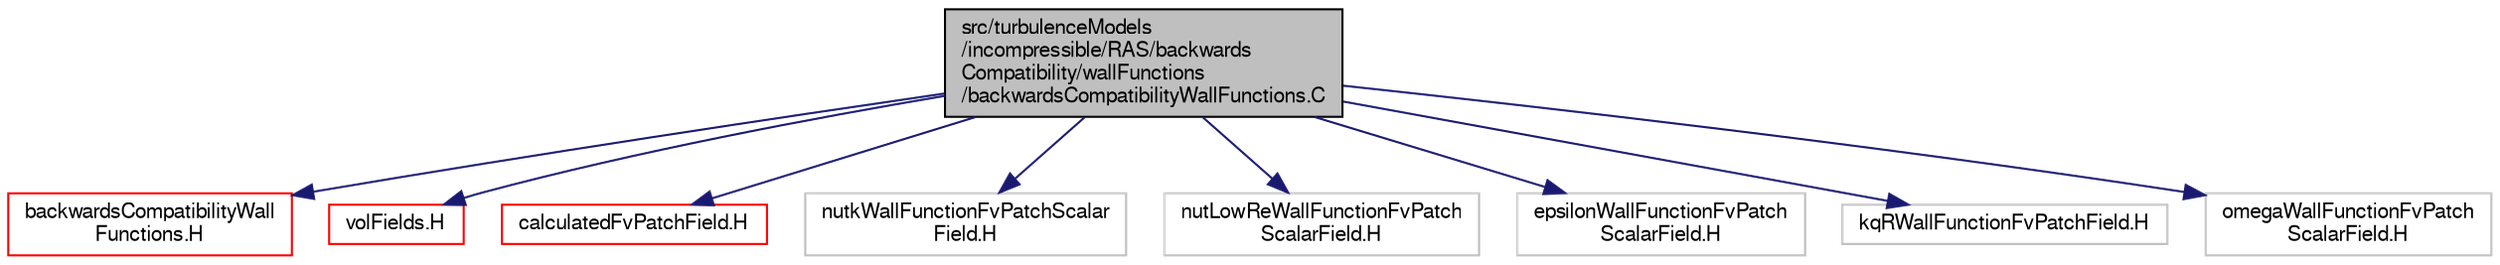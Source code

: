 digraph "src/turbulenceModels/incompressible/RAS/backwardsCompatibility/wallFunctions/backwardsCompatibilityWallFunctions.C"
{
  bgcolor="transparent";
  edge [fontname="FreeSans",fontsize="10",labelfontname="FreeSans",labelfontsize="10"];
  node [fontname="FreeSans",fontsize="10",shape=record];
  Node0 [label="src/turbulenceModels\l/incompressible/RAS/backwards\lCompatibility/wallFunctions\l/backwardsCompatibilityWallFunctions.C",height=0.2,width=0.4,color="black", fillcolor="grey75", style="filled", fontcolor="black"];
  Node0 -> Node1 [color="midnightblue",fontsize="10",style="solid",fontname="FreeSans"];
  Node1 [label="backwardsCompatibilityWall\lFunctions.H",height=0.2,width=0.4,color="red",URL="$a39920.html"];
  Node0 -> Node269 [color="midnightblue",fontsize="10",style="solid",fontname="FreeSans"];
  Node269 [label="volFields.H",height=0.2,width=0.4,color="red",URL="$a02750.html"];
  Node0 -> Node300 [color="midnightblue",fontsize="10",style="solid",fontname="FreeSans"];
  Node300 [label="calculatedFvPatchField.H",height=0.2,width=0.4,color="red",URL="$a01418.html"];
  Node0 -> Node301 [color="midnightblue",fontsize="10",style="solid",fontname="FreeSans"];
  Node301 [label="nutkWallFunctionFvPatchScalar\lField.H",height=0.2,width=0.4,color="grey75"];
  Node0 -> Node302 [color="midnightblue",fontsize="10",style="solid",fontname="FreeSans"];
  Node302 [label="nutLowReWallFunctionFvPatch\lScalarField.H",height=0.2,width=0.4,color="grey75"];
  Node0 -> Node303 [color="midnightblue",fontsize="10",style="solid",fontname="FreeSans"];
  Node303 [label="epsilonWallFunctionFvPatch\lScalarField.H",height=0.2,width=0.4,color="grey75"];
  Node0 -> Node304 [color="midnightblue",fontsize="10",style="solid",fontname="FreeSans"];
  Node304 [label="kqRWallFunctionFvPatchField.H",height=0.2,width=0.4,color="grey75"];
  Node0 -> Node305 [color="midnightblue",fontsize="10",style="solid",fontname="FreeSans"];
  Node305 [label="omegaWallFunctionFvPatch\lScalarField.H",height=0.2,width=0.4,color="grey75"];
}

